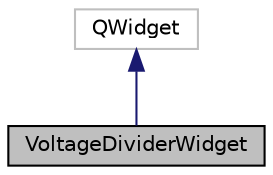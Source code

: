 digraph "VoltageDividerWidget"
{
 // LATEX_PDF_SIZE
  edge [fontname="Helvetica",fontsize="10",labelfontname="Helvetica",labelfontsize="10"];
  node [fontname="Helvetica",fontsize="10",shape=record];
  Node1 [label="VoltageDividerWidget",height=0.2,width=0.4,color="black", fillcolor="grey75", style="filled", fontcolor="black",tooltip="The VoltageDividerWidget class represents a widget with integrated sub widgets for input and output...."];
  Node2 -> Node1 [dir="back",color="midnightblue",fontsize="10",style="solid",fontname="Helvetica"];
  Node2 [label="QWidget",height=0.2,width=0.4,color="grey75", fillcolor="white", style="filled",tooltip=" "];
}
